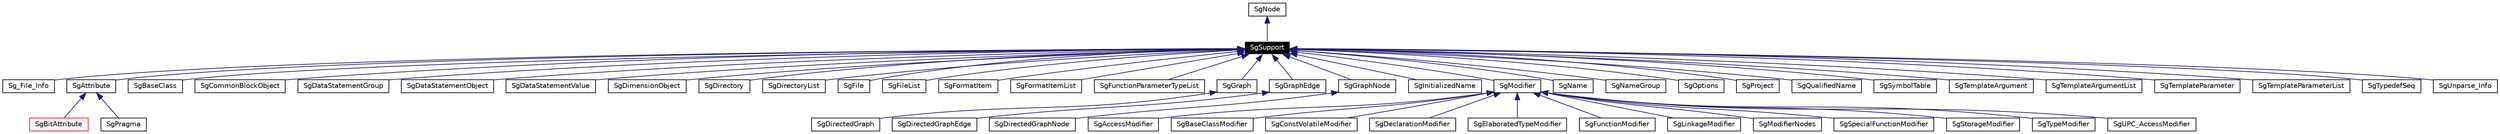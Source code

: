 digraph G
{
  edge [fontname="Helvetica",fontsize=10,labelfontname="Helvetica",labelfontsize=10];
  node [fontname="Helvetica",fontsize=10,shape=record];
  Node1 [label="SgSupport",height=0.2,width=0.4,color="white", fillcolor="black", style="filled" fontcolor="white"];
  Node2 -> Node1 [dir=back,color="midnightblue",fontsize=10,style="solid",fontname="Helvetica"];
  Node2 [label="SgNode",height=0.2,width=0.4,color="black",URL="$classSgNode.html"];
  Node1 -> Node3 [dir=back,color="midnightblue",fontsize=10,style="solid",fontname="Helvetica"];
  Node3 [label="Sg_File_Info",height=0.2,width=0.4,color="black",URL="$classSg__File__Info.html"];
  Node1 -> Node4 [dir=back,color="midnightblue",fontsize=10,style="solid",fontname="Helvetica"];
  Node4 [label="SgAttribute",height=0.2,width=0.4,color="black",URL="$classSgAttribute.html"];
  Node4 -> Node5 [dir=back,color="midnightblue",fontsize=10,style="solid",fontname="Helvetica"];
  Node5 [label="SgBitAttribute",height=0.2,width=0.4,color="red",URL="$classSgBitAttribute.html"];
  Node4 -> Node6 [dir=back,color="midnightblue",fontsize=10,style="solid",fontname="Helvetica"];
  Node6 [label="SgPragma",height=0.2,width=0.4,color="black",URL="$classSgPragma.html"];
  Node1 -> Node7 [dir=back,color="midnightblue",fontsize=10,style="solid",fontname="Helvetica"];
  Node7 [label="SgBaseClass",height=0.2,width=0.4,color="black",URL="$classSgBaseClass.html"];
  Node1 -> Node8 [dir=back,color="midnightblue",fontsize=10,style="solid",fontname="Helvetica"];
  Node8 [label="SgCommonBlockObject",height=0.2,width=0.4,color="black",URL="$classSgCommonBlockObject.html"];
  Node1 -> Node9 [dir=back,color="midnightblue",fontsize=10,style="solid",fontname="Helvetica"];
  Node9 [label="SgDataStatementGroup",height=0.2,width=0.4,color="black",URL="$classSgDataStatementGroup.html"];
  Node1 -> Node10 [dir=back,color="midnightblue",fontsize=10,style="solid",fontname="Helvetica"];
  Node10 [label="SgDataStatementObject",height=0.2,width=0.4,color="black",URL="$classSgDataStatementObject.html"];
  Node1 -> Node11 [dir=back,color="midnightblue",fontsize=10,style="solid",fontname="Helvetica"];
  Node11 [label="SgDataStatementValue",height=0.2,width=0.4,color="black",URL="$classSgDataStatementValue.html"];
  Node1 -> Node12 [dir=back,color="midnightblue",fontsize=10,style="solid",fontname="Helvetica"];
  Node12 [label="SgDimensionObject",height=0.2,width=0.4,color="black",URL="$classSgDimensionObject.html"];
  Node1 -> Node13 [dir=back,color="midnightblue",fontsize=10,style="solid",fontname="Helvetica"];
  Node13 [label="SgDirectory",height=0.2,width=0.4,color="black",URL="$classSgDirectory.html"];
  Node1 -> Node14 [dir=back,color="midnightblue",fontsize=10,style="solid",fontname="Helvetica"];
  Node14 [label="SgDirectoryList",height=0.2,width=0.4,color="black",URL="$classSgDirectoryList.html"];
  Node1 -> Node15 [dir=back,color="midnightblue",fontsize=10,style="solid",fontname="Helvetica"];
  Node15 [label="SgFile",height=0.2,width=0.4,color="black",URL="$classSgFile.html"];
  Node1 -> Node16 [dir=back,color="midnightblue",fontsize=10,style="solid",fontname="Helvetica"];
  Node16 [label="SgFileList",height=0.2,width=0.4,color="black",URL="$classSgFileList.html"];
  Node1 -> Node17 [dir=back,color="midnightblue",fontsize=10,style="solid",fontname="Helvetica"];
  Node17 [label="SgFormatItem",height=0.2,width=0.4,color="black",URL="$classSgFormatItem.html"];
  Node1 -> Node18 [dir=back,color="midnightblue",fontsize=10,style="solid",fontname="Helvetica"];
  Node18 [label="SgFormatItemList",height=0.2,width=0.4,color="black",URL="$classSgFormatItemList.html"];
  Node1 -> Node19 [dir=back,color="midnightblue",fontsize=10,style="solid",fontname="Helvetica"];
  Node19 [label="SgFunctionParameterTypeList",height=0.2,width=0.4,color="black",URL="$classSgFunctionParameterTypeList.html"];
  Node1 -> Node20 [dir=back,color="midnightblue",fontsize=10,style="solid",fontname="Helvetica"];
  Node20 [label="SgGraph",height=0.2,width=0.4,color="black",URL="$classSgGraph.html"];
  Node20 -> Node21 [dir=back,color="midnightblue",fontsize=10,style="solid",fontname="Helvetica"];
  Node21 [label="SgDirectedGraph",height=0.2,width=0.4,color="black",URL="$classSgDirectedGraph.html"];
  Node1 -> Node22 [dir=back,color="midnightblue",fontsize=10,style="solid",fontname="Helvetica"];
  Node22 [label="SgGraphEdge",height=0.2,width=0.4,color="black",URL="$classSgGraphEdge.html"];
  Node22 -> Node23 [dir=back,color="midnightblue",fontsize=10,style="solid",fontname="Helvetica"];
  Node23 [label="SgDirectedGraphEdge",height=0.2,width=0.4,color="black",URL="$classSgDirectedGraphEdge.html"];
  Node1 -> Node24 [dir=back,color="midnightblue",fontsize=10,style="solid",fontname="Helvetica"];
  Node24 [label="SgGraphNode",height=0.2,width=0.4,color="black",URL="$classSgGraphNode.html"];
  Node24 -> Node25 [dir=back,color="midnightblue",fontsize=10,style="solid",fontname="Helvetica"];
  Node25 [label="SgDirectedGraphNode",height=0.2,width=0.4,color="black",URL="$classSgDirectedGraphNode.html"];
  Node1 -> Node26 [dir=back,color="midnightblue",fontsize=10,style="solid",fontname="Helvetica"];
  Node26 [label="SgInitializedName",height=0.2,width=0.4,color="black",URL="$classSgInitializedName.html"];
  Node1 -> Node27 [dir=back,color="midnightblue",fontsize=10,style="solid",fontname="Helvetica"];
  Node27 [label="SgModifier",height=0.2,width=0.4,color="black",URL="$classSgModifier.html"];
  Node27 -> Node28 [dir=back,color="midnightblue",fontsize=10,style="solid",fontname="Helvetica"];
  Node28 [label="SgAccessModifier",height=0.2,width=0.4,color="black",URL="$classSgAccessModifier.html"];
  Node27 -> Node29 [dir=back,color="midnightblue",fontsize=10,style="solid",fontname="Helvetica"];
  Node29 [label="SgBaseClassModifier",height=0.2,width=0.4,color="black",URL="$classSgBaseClassModifier.html"];
  Node27 -> Node30 [dir=back,color="midnightblue",fontsize=10,style="solid",fontname="Helvetica"];
  Node30 [label="SgConstVolatileModifier",height=0.2,width=0.4,color="black",URL="$classSgConstVolatileModifier.html"];
  Node27 -> Node31 [dir=back,color="midnightblue",fontsize=10,style="solid",fontname="Helvetica"];
  Node31 [label="SgDeclarationModifier",height=0.2,width=0.4,color="black",URL="$classSgDeclarationModifier.html"];
  Node27 -> Node32 [dir=back,color="midnightblue",fontsize=10,style="solid",fontname="Helvetica"];
  Node32 [label="SgElaboratedTypeModifier",height=0.2,width=0.4,color="black",URL="$classSgElaboratedTypeModifier.html"];
  Node27 -> Node33 [dir=back,color="midnightblue",fontsize=10,style="solid",fontname="Helvetica"];
  Node33 [label="SgFunctionModifier",height=0.2,width=0.4,color="black",URL="$classSgFunctionModifier.html"];
  Node27 -> Node34 [dir=back,color="midnightblue",fontsize=10,style="solid",fontname="Helvetica"];
  Node34 [label="SgLinkageModifier",height=0.2,width=0.4,color="black",URL="$classSgLinkageModifier.html"];
  Node27 -> Node35 [dir=back,color="midnightblue",fontsize=10,style="solid",fontname="Helvetica"];
  Node35 [label="SgModifierNodes",height=0.2,width=0.4,color="black",URL="$classSgModifierNodes.html"];
  Node27 -> Node36 [dir=back,color="midnightblue",fontsize=10,style="solid",fontname="Helvetica"];
  Node36 [label="SgSpecialFunctionModifier",height=0.2,width=0.4,color="black",URL="$classSgSpecialFunctionModifier.html"];
  Node27 -> Node37 [dir=back,color="midnightblue",fontsize=10,style="solid",fontname="Helvetica"];
  Node37 [label="SgStorageModifier",height=0.2,width=0.4,color="black",URL="$classSgStorageModifier.html"];
  Node27 -> Node38 [dir=back,color="midnightblue",fontsize=10,style="solid",fontname="Helvetica"];
  Node38 [label="SgTypeModifier",height=0.2,width=0.4,color="black",URL="$classSgTypeModifier.html"];
  Node27 -> Node39 [dir=back,color="midnightblue",fontsize=10,style="solid",fontname="Helvetica"];
  Node39 [label="SgUPC_AccessModifier",height=0.2,width=0.4,color="black",URL="$classSgUPC__AccessModifier.html"];
  Node1 -> Node40 [dir=back,color="midnightblue",fontsize=10,style="solid",fontname="Helvetica"];
  Node40 [label="SgName",height=0.2,width=0.4,color="black",URL="$classSgName.html"];
  Node1 -> Node41 [dir=back,color="midnightblue",fontsize=10,style="solid",fontname="Helvetica"];
  Node41 [label="SgNameGroup",height=0.2,width=0.4,color="black",URL="$classSgNameGroup.html"];
  Node1 -> Node42 [dir=back,color="midnightblue",fontsize=10,style="solid",fontname="Helvetica"];
  Node42 [label="SgOptions",height=0.2,width=0.4,color="black",URL="$classSgOptions.html"];
  Node1 -> Node43 [dir=back,color="midnightblue",fontsize=10,style="solid",fontname="Helvetica"];
  Node43 [label="SgProject",height=0.2,width=0.4,color="black",URL="$classSgProject.html"];
  Node1 -> Node44 [dir=back,color="midnightblue",fontsize=10,style="solid",fontname="Helvetica"];
  Node44 [label="SgQualifiedName",height=0.2,width=0.4,color="black",URL="$classSgQualifiedName.html"];
  Node1 -> Node45 [dir=back,color="midnightblue",fontsize=10,style="solid",fontname="Helvetica"];
  Node45 [label="SgSymbolTable",height=0.2,width=0.4,color="black",URL="$classSgSymbolTable.html"];
  Node1 -> Node46 [dir=back,color="midnightblue",fontsize=10,style="solid",fontname="Helvetica"];
  Node46 [label="SgTemplateArgument",height=0.2,width=0.4,color="black",URL="$classSgTemplateArgument.html"];
  Node1 -> Node47 [dir=back,color="midnightblue",fontsize=10,style="solid",fontname="Helvetica"];
  Node47 [label="SgTemplateArgumentList",height=0.2,width=0.4,color="black",URL="$classSgTemplateArgumentList.html"];
  Node1 -> Node48 [dir=back,color="midnightblue",fontsize=10,style="solid",fontname="Helvetica"];
  Node48 [label="SgTemplateParameter",height=0.2,width=0.4,color="black",URL="$classSgTemplateParameter.html"];
  Node1 -> Node49 [dir=back,color="midnightblue",fontsize=10,style="solid",fontname="Helvetica"];
  Node49 [label="SgTemplateParameterList",height=0.2,width=0.4,color="black",URL="$classSgTemplateParameterList.html"];
  Node1 -> Node50 [dir=back,color="midnightblue",fontsize=10,style="solid",fontname="Helvetica"];
  Node50 [label="SgTypedefSeq",height=0.2,width=0.4,color="black",URL="$classSgTypedefSeq.html"];
  Node1 -> Node51 [dir=back,color="midnightblue",fontsize=10,style="solid",fontname="Helvetica"];
  Node51 [label="SgUnparse_Info",height=0.2,width=0.4,color="black",URL="$classSgUnparse__Info.html"];
}
